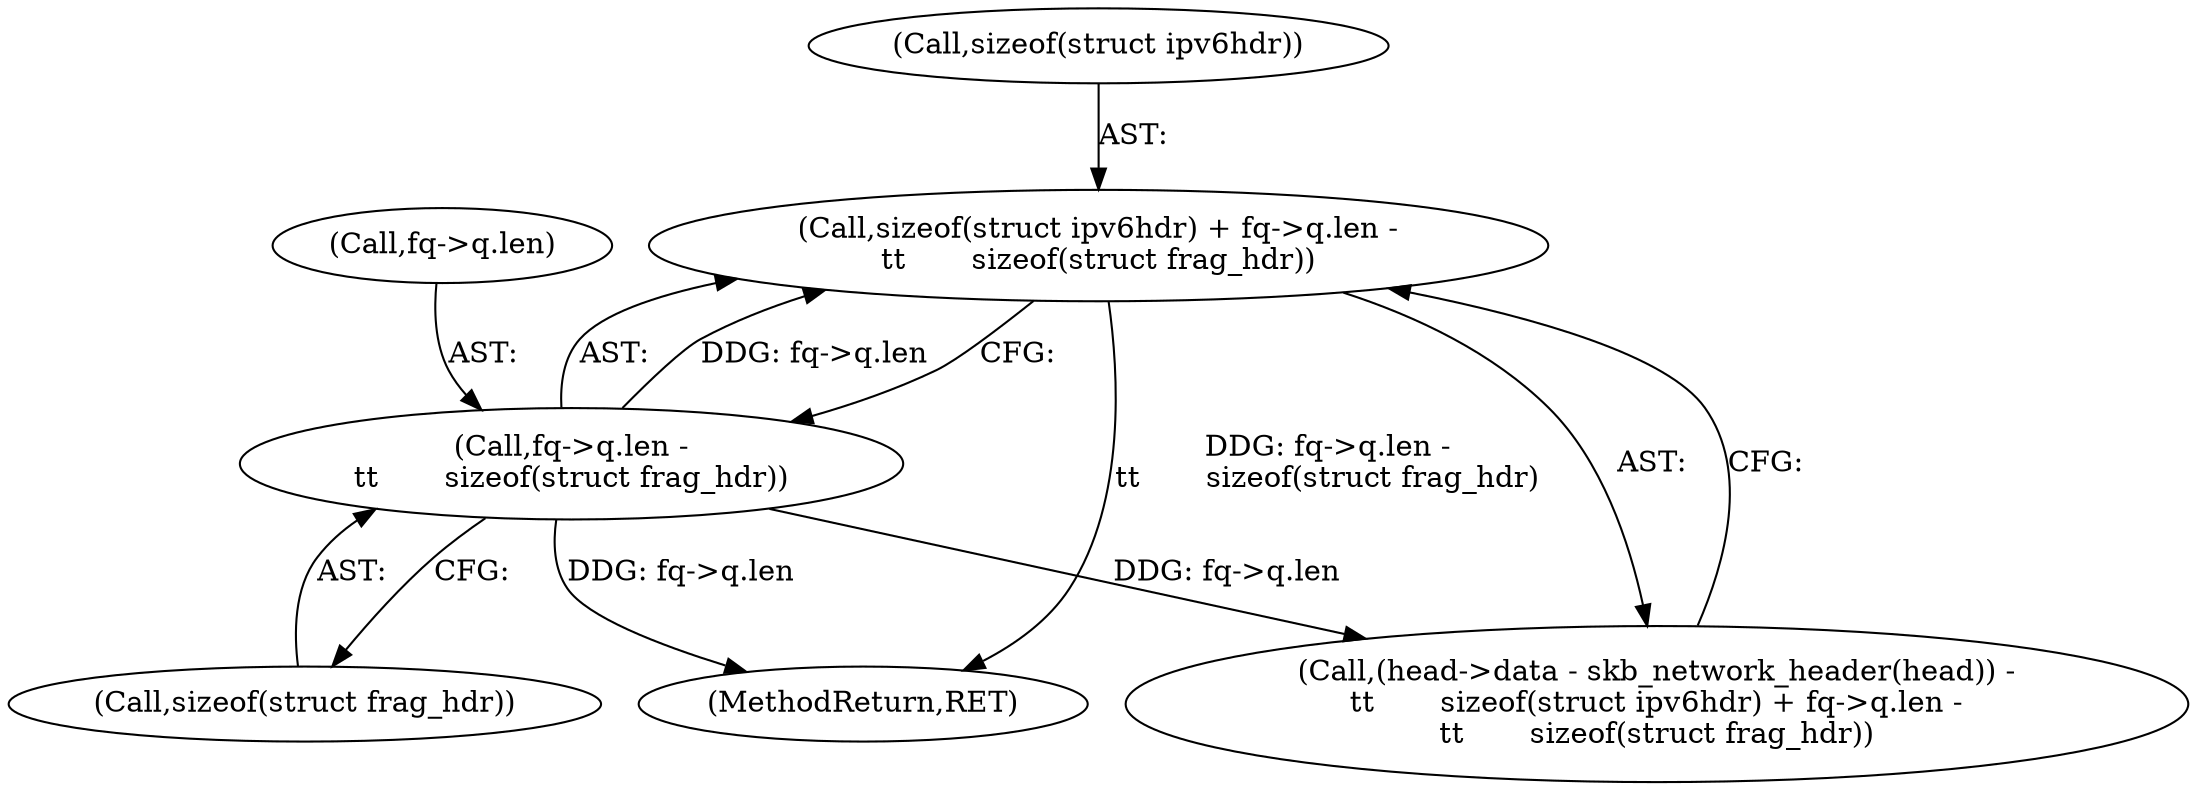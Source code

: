 digraph "0_linux_9e2dcf72023d1447f09c47d77c99b0c49659e5ce_0@API" {
"1000144" [label="(Call,sizeof(struct ipv6hdr) + fq->q.len -\n\t\t       sizeof(struct frag_hdr))"];
"1000147" [label="(Call,fq->q.len -\n\t\t       sizeof(struct frag_hdr))"];
"1000153" [label="(Call,sizeof(struct frag_hdr))"];
"1000556" [label="(MethodReturn,RET)"];
"1000145" [label="(Call,sizeof(struct ipv6hdr))"];
"1000148" [label="(Call,fq->q.len)"];
"1000147" [label="(Call,fq->q.len -\n\t\t       sizeof(struct frag_hdr))"];
"1000137" [label="(Call,(head->data - skb_network_header(head)) -\n\t\t       sizeof(struct ipv6hdr) + fq->q.len -\n\t\t       sizeof(struct frag_hdr))"];
"1000144" [label="(Call,sizeof(struct ipv6hdr) + fq->q.len -\n\t\t       sizeof(struct frag_hdr))"];
"1000144" -> "1000137"  [label="AST: "];
"1000144" -> "1000147"  [label="CFG: "];
"1000145" -> "1000144"  [label="AST: "];
"1000147" -> "1000144"  [label="AST: "];
"1000137" -> "1000144"  [label="CFG: "];
"1000144" -> "1000556"  [label="DDG: fq->q.len -\n\t\t       sizeof(struct frag_hdr)"];
"1000147" -> "1000144"  [label="DDG: fq->q.len"];
"1000147" -> "1000153"  [label="CFG: "];
"1000148" -> "1000147"  [label="AST: "];
"1000153" -> "1000147"  [label="AST: "];
"1000147" -> "1000556"  [label="DDG: fq->q.len"];
"1000147" -> "1000137"  [label="DDG: fq->q.len"];
}
